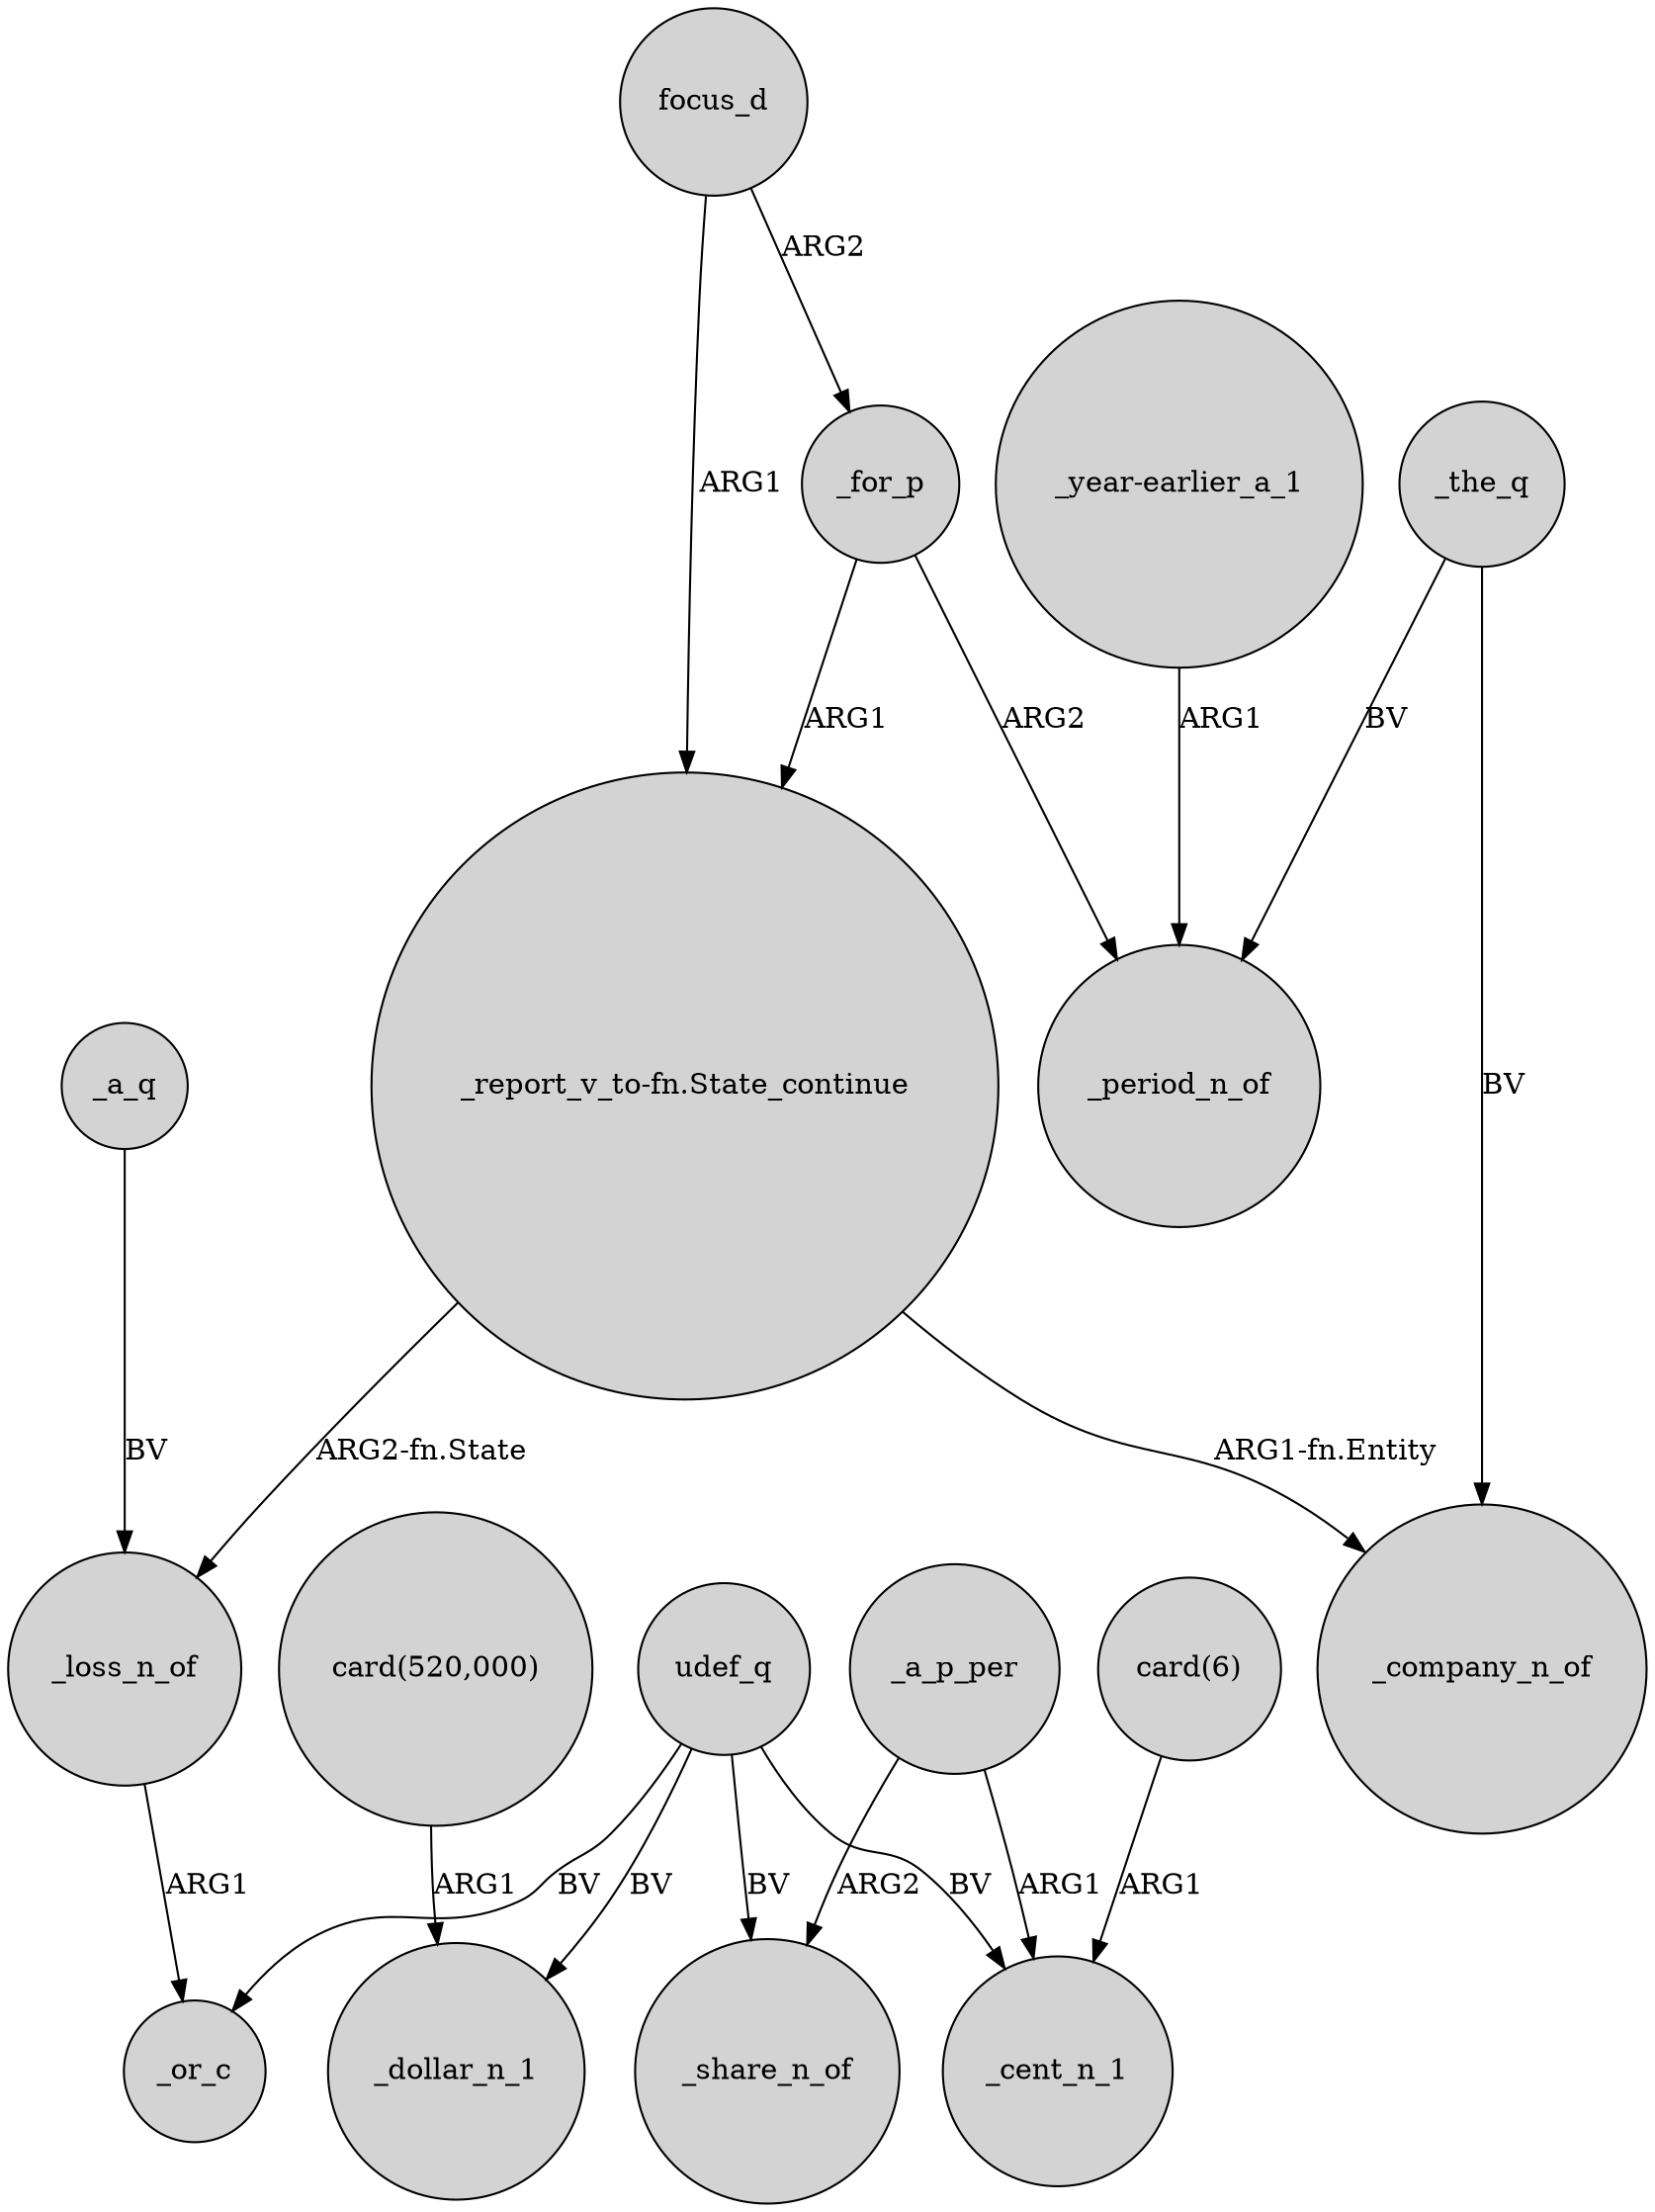 digraph {
	node [shape=circle style=filled]
	_a_q -> _loss_n_of [label=BV]
	"_report_v_to-fn.State_continue" -> _company_n_of [label="ARG1-fn.Entity"]
	"card(520,000)" -> _dollar_n_1 [label=ARG1]
	_a_p_per -> _cent_n_1 [label=ARG1]
	"_year-earlier_a_1" -> _period_n_of [label=ARG1]
	udef_q -> _cent_n_1 [label=BV]
	"card(6)" -> _cent_n_1 [label=ARG1]
	_for_p -> "_report_v_to-fn.State_continue" [label=ARG1]
	udef_q -> _or_c [label=BV]
	_a_p_per -> _share_n_of [label=ARG2]
	udef_q -> _share_n_of [label=BV]
	udef_q -> _dollar_n_1 [label=BV]
	"_report_v_to-fn.State_continue" -> _loss_n_of [label="ARG2-fn.State"]
	_for_p -> _period_n_of [label=ARG2]
	focus_d -> "_report_v_to-fn.State_continue" [label=ARG1]
	_loss_n_of -> _or_c [label=ARG1]
	_the_q -> _period_n_of [label=BV]
	focus_d -> _for_p [label=ARG2]
	_the_q -> _company_n_of [label=BV]
}
